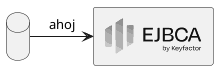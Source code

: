 @startuml myuml

sprite $ejbcace [100x38/16] {
0000000000000000000000000000000000000000000000000000000000000000000000000000000000000000000000000000
0000000000000000001400000000000000000000000000000000000000000000000000000000000000000000000000000000
0000000000000000046710000000000000000000000000000000000000000000000000000000000000000000000000000000
0000000000000002666610000000000000000000000000000000000000000000000000000000000000000000000000000000
0000000000000046666610000000000000000000000000000000000000000000000000000000000000000000000000000000
0000000000002666666610000000000000000000000000000000000000000000000000000000000000000000000000000000
0000000000003666666610000000000000000000000000000000000000000000000000000000000000000000000000000000
0000000000003555666610000000000000000000000000000000000000000000000000000000000000000000000000000000
0000000240003555556610015566663000000000000000000000000000000000000000000000000000000000000000000000
0000015670003555555510026666664000000000000000000000000000000000000000000000000000000000000000000000
0000366660003555555510026666664000000000233333333300001320013333332000000000367751000000003330000000
0015666660003555555510025566664000000000AEEEEEEEED00007E9003EEEEEEEE9000003CEEEEEE70000002EEE3000000
0055555660003555555510025555663000000000AEB888888700007E9003ED55557DE90004EEB6459EE8000008E9E9000000
0055555560003455555510025555553000000000AE6000000000007E9003EC000003ED000DE7000004EE30000DC0DD000000
0045555550003444555510025555553000000000AE6000000000007E9003EC000001EE006EB00000008E90004E808E600000
0044555550003444445510024455553000000000AE6000000000007E9003EC000003EB00BE600000003C8000BE303EB00000
0044445550003444444510024444553000000000AEA666666000007E9003EC11124CD200DE20000000000002EC000DE20000
0044444450003444444410024444443000000000AEEEEEEEE100007E9003EEEEEEEA2000DE10000000000007E70007E80000
0044444440003444444410024444443000000000AE9555555000007E9003ED55556AE900DE2000000000000DE20002ED0000
0044444440003444444410024444443000000000AE6000000000007E9003EC0000009E60BE500000001C804EEEEEEEEE5000
0044444440003444444410024444442000000000AE6000000000007E9003EC0000006E907EA00000006EA0AEA99999AEB000
0044444440003444444410024444442000000000AE6000000000008E8003EC0000009E801EE4000002DE51ED0000000EE200
0044444440003444444410024444442000000000AE955555540224DE5003EC222238EE3006EE82116DEA07EA00000009E800
0044444440002444444410024444442000000000AEEEEEEEEC08EEEC0003EEEEEEEED600006EEEEEEE900CE400000004ED00
003444444000244444441001444444200000000056666666660599600001666666640000000169AA83001760000000006610
0033444440002444444410013344442000000000000000000000000000000000000000000000000000000000000000000000
0033334440002444444410013333320000000000000000000000000000000000000000000000000000000000000000000000
0033333330002444444410013333100000000000000000000000000000000000000000000000000000000000000000000000
0033333330002444444410013310000000000000000000000000000000012000000000000000000025000000000000000000
00233333200023444444100020000000000000000000000000000000000262000010270911100001A1020002019101100000
00000000000023334444100000000000000000000000000000000000000296A53180288148759065C576A0A6A3B467849810
000000000000233333441000000000000000000000000000000000000002608185202B9096675280A046A360109090099000
00000000000023333333000000000000000000000000000000000000000282A07700273865350940A0A291A290A283569000
0000000000002333331000000000000000000000000000000000000000012520540002022450090030252026103405403000
0000000000002333200000000000000000000000000000000000000000000004600000000000720000000000000000000000
0000000000002331000000000000000000000000000000000000000000000000000000000000000000000000000000000000
0000000000001200000000000000000000000000000000000000000000000000000000000000000000000000000000000000
0000000000000000000000000000000000000000000000000000000000000000000000000000000000000000000000000000
}

database "<$cassandra>" as cassandra
rectangle "<$ejbcace>" as ejbcace

cassandra -> ejbcace: ahoj

@enduml